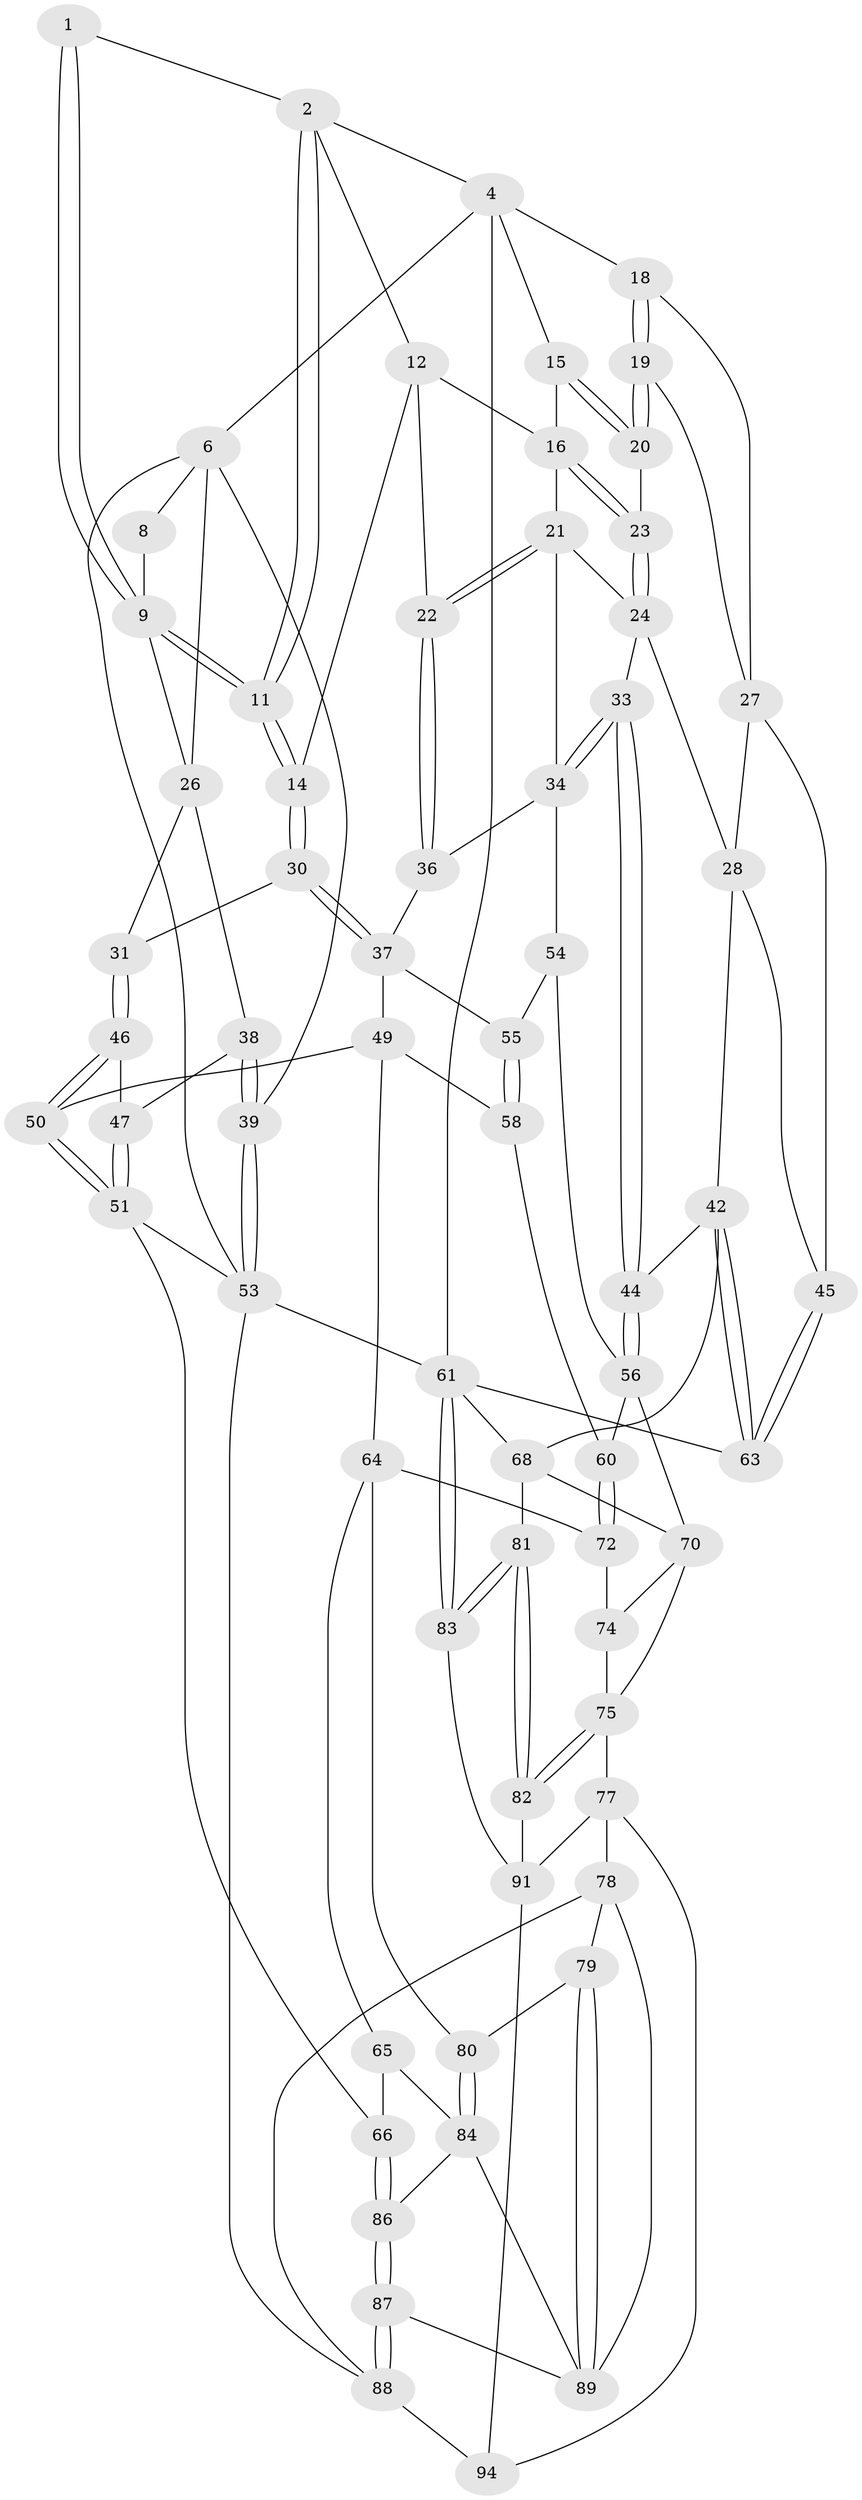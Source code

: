 // Generated by graph-tools (version 1.1) at 2025/52/02/27/25 19:52:41]
// undirected, 67 vertices, 151 edges
graph export_dot {
graph [start="1"]
  node [color=gray90,style=filled];
  1 [pos="+0.4214937837972209+0"];
  2 [pos="+0.45343626987121766+0",super="+3"];
  4 [pos="+0.7721272262453167+0",super="+5"];
  6 [pos="+0+0",super="+7"];
  8 [pos="+0.2757395568746151+0"];
  9 [pos="+0.33969289725705876+0.10563311922049544",super="+10"];
  11 [pos="+0.39199545101053845+0.12249968283602884"];
  12 [pos="+0.5167836026223286+0",super="+13"];
  14 [pos="+0.41624004485864136+0.13663430401658785"];
  15 [pos="+0.7535129920478371+0"];
  16 [pos="+0.6472891242255485+0.06024001099862171",super="+17"];
  18 [pos="+1+0"];
  19 [pos="+0.83459503574008+0.14736505283022583"];
  20 [pos="+0.7923216199978474+0.0648586215934808"];
  21 [pos="+0.5180852292907097+0.13669108220303391",super="+25"];
  22 [pos="+0.5068606302679124+0.14373659329198568"];
  23 [pos="+0.6528565261871805+0.0991641441816887"];
  24 [pos="+0.6481003214677131+0.13445997425752654",super="+29"];
  26 [pos="+0.21827374687908158+0.11903611006707687",super="+32"];
  27 [pos="+0.8200261872617842+0.19406329599102848",super="+40"];
  28 [pos="+0.8113746293553684+0.2060626707966736",super="+41"];
  30 [pos="+0.3853750818038323+0.29876527521463025"];
  31 [pos="+0.27340960116440444+0.3029355894079561"];
  33 [pos="+0.6055145365627144+0.3700320105767212"];
  34 [pos="+0.5839131925189459+0.3647830577765887",super="+35"];
  36 [pos="+0.5707369740369032+0.3571228217609201"];
  37 [pos="+0.4021455166892455+0.3130575495615572",super="+48"];
  38 [pos="+0.051192186604856985+0.2696154996528852"];
  39 [pos="+0+0.2451311517234933"];
  42 [pos="+0.7927241040893045+0.4916519648924866",super="+43"];
  44 [pos="+0.7157454878424091+0.5060826618262182"];
  45 [pos="+1+0.3662865952083153"];
  46 [pos="+0.24533308847782503+0.39917296590406"];
  47 [pos="+0.1191756146876247+0.39304439636602234"];
  49 [pos="+0.3070840272968066+0.48461716687876344",super="+59"];
  50 [pos="+0.26220761343304394+0.4634343312025596"];
  51 [pos="+0.06762426282365472+0.6089764890526965",super="+52"];
  53 [pos="+0+0.630713027537334",super="+67"];
  54 [pos="+0.4923486781621013+0.46337218070701053"];
  55 [pos="+0.4065991980592627+0.4887970866797333"];
  56 [pos="+0.6865914037660523+0.5724816683491855",super="+57"];
  58 [pos="+0.41115591700406345+0.5179899610769243"];
  60 [pos="+0.4696386138081989+0.617012245608541"];
  61 [pos="+1+1",super="+62"];
  63 [pos="+1+0.5292806647574974"];
  64 [pos="+0.3223687552592073+0.6850901295677969",super="+73"];
  65 [pos="+0.14707100581445257+0.6766632057212747"];
  66 [pos="+0.05192717307154472+0.6461301768792875"];
  68 [pos="+0.9079609014915776+0.6832420081382836",super="+69"];
  70 [pos="+0.6886082687510255+0.6480739376884956",super="+71"];
  72 [pos="+0.4416943528506263+0.6827567782404076"];
  74 [pos="+0.5122030198913823+0.7150114369313585"];
  75 [pos="+0.656381457644823+0.7553770240393971",super="+76"];
  77 [pos="+0.5502248252482809+0.8566151039203732",super="+92"];
  78 [pos="+0.5113048001223552+0.866396276828311",super="+93"];
  79 [pos="+0.44529653478488634+0.8280128897345541"];
  80 [pos="+0.3579261933239566+0.7449644964370435"];
  81 [pos="+0.8632132739904813+0.8572211689491187"];
  82 [pos="+0.7118387380250548+0.8729566074569601"];
  83 [pos="+1+1"];
  84 [pos="+0.2945192196594256+0.9401280218331621",super="+85"];
  86 [pos="+0.1015770863440782+0.850643162817971"];
  87 [pos="+0.10294243087725319+0.9074959557900251"];
  88 [pos="+0+1",super="+95"];
  89 [pos="+0.3248754934965855+1",super="+90"];
  91 [pos="+0.6655895390524642+0.9011927549175675",super="+96"];
  94 [pos="+0.49071229078318784+1"];
  1 -- 2;
  1 -- 9;
  1 -- 9;
  2 -- 11;
  2 -- 11;
  2 -- 4;
  2 -- 12;
  4 -- 15;
  4 -- 18;
  4 -- 61;
  4 -- 6;
  6 -- 39;
  6 -- 53;
  6 -- 8;
  6 -- 26;
  8 -- 9;
  9 -- 11;
  9 -- 11;
  9 -- 26;
  11 -- 14;
  11 -- 14;
  12 -- 16;
  12 -- 14;
  12 -- 22;
  14 -- 30;
  14 -- 30;
  15 -- 16;
  15 -- 20;
  15 -- 20;
  16 -- 23;
  16 -- 23;
  16 -- 21;
  18 -- 19;
  18 -- 19;
  18 -- 27;
  19 -- 20;
  19 -- 20;
  19 -- 27;
  20 -- 23;
  21 -- 22;
  21 -- 22;
  21 -- 24;
  21 -- 34;
  22 -- 36;
  22 -- 36;
  23 -- 24;
  23 -- 24;
  24 -- 33;
  24 -- 28;
  26 -- 38;
  26 -- 31;
  27 -- 28;
  27 -- 45;
  28 -- 42;
  28 -- 45;
  30 -- 31;
  30 -- 37;
  30 -- 37;
  31 -- 46;
  31 -- 46;
  33 -- 34;
  33 -- 34;
  33 -- 44;
  33 -- 44;
  34 -- 36;
  34 -- 54;
  36 -- 37;
  37 -- 49;
  37 -- 55;
  38 -- 39;
  38 -- 39;
  38 -- 47;
  39 -- 53;
  39 -- 53;
  42 -- 63;
  42 -- 63;
  42 -- 44;
  42 -- 68;
  44 -- 56;
  44 -- 56;
  45 -- 63;
  45 -- 63;
  46 -- 47;
  46 -- 50;
  46 -- 50;
  47 -- 51;
  47 -- 51;
  49 -- 50;
  49 -- 64;
  49 -- 58;
  50 -- 51;
  50 -- 51;
  51 -- 66;
  51 -- 53;
  53 -- 88;
  53 -- 61;
  54 -- 55;
  54 -- 56;
  55 -- 58;
  55 -- 58;
  56 -- 60;
  56 -- 70;
  58 -- 60;
  60 -- 72;
  60 -- 72;
  61 -- 83;
  61 -- 83;
  61 -- 68;
  61 -- 63;
  64 -- 65;
  64 -- 80;
  64 -- 72;
  65 -- 66;
  65 -- 84;
  66 -- 86;
  66 -- 86;
  68 -- 81;
  68 -- 70;
  70 -- 75;
  70 -- 74;
  72 -- 74;
  74 -- 75;
  75 -- 82;
  75 -- 82;
  75 -- 77;
  77 -- 78;
  77 -- 91;
  77 -- 94;
  78 -- 79;
  78 -- 88;
  78 -- 89;
  79 -- 80;
  79 -- 89;
  79 -- 89;
  80 -- 84;
  80 -- 84;
  81 -- 82;
  81 -- 82;
  81 -- 83;
  81 -- 83;
  82 -- 91;
  83 -- 91;
  84 -- 89;
  84 -- 86;
  86 -- 87;
  86 -- 87;
  87 -- 88;
  87 -- 88;
  87 -- 89;
  88 -- 94;
  91 -- 94;
}
